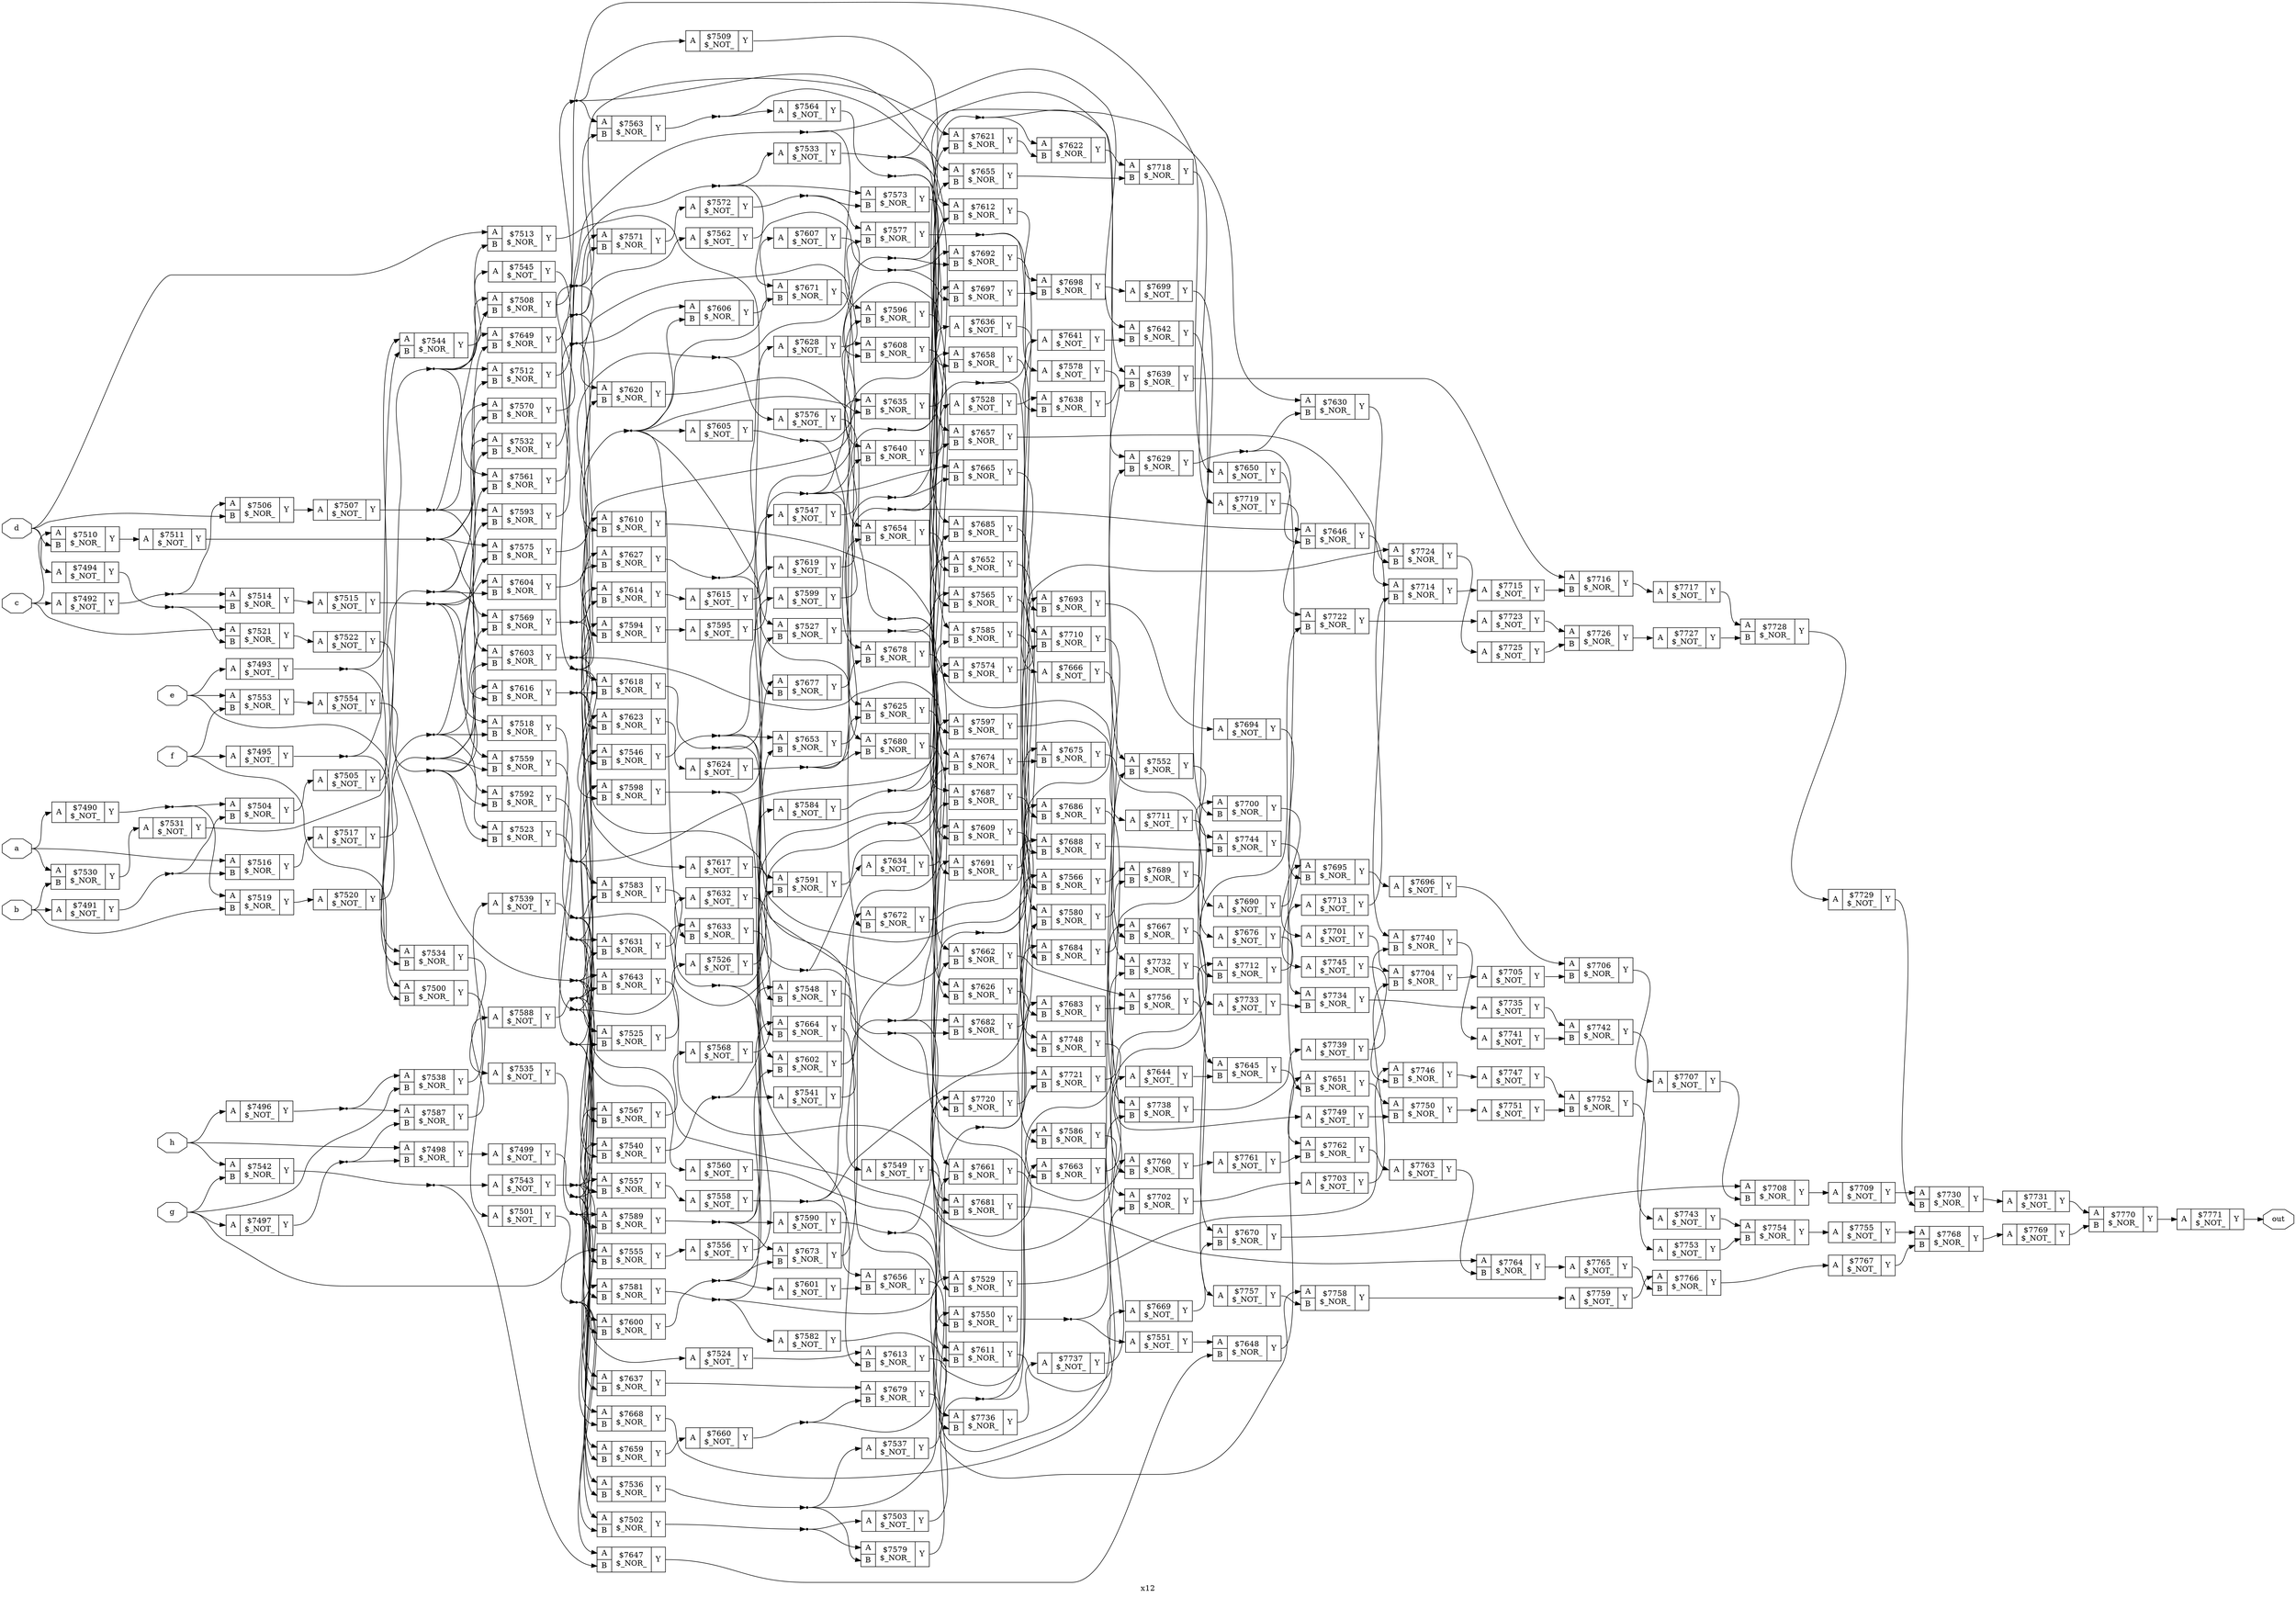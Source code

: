 digraph "x12" {
label="x12";
rankdir="LR";
remincross=true;
n282 [ shape=octagon, label="a", color="black", fontcolor="black" ];
n283 [ shape=octagon, label="b", color="black", fontcolor="black" ];
n284 [ shape=octagon, label="c", color="black", fontcolor="black" ];
n285 [ shape=octagon, label="d", color="black", fontcolor="black" ];
n286 [ shape=octagon, label="e", color="black", fontcolor="black" ];
n287 [ shape=octagon, label="f", color="black", fontcolor="black" ];
n288 [ shape=octagon, label="g", color="black", fontcolor="black" ];
n289 [ shape=octagon, label="h", color="black", fontcolor="black" ];
n290 [ shape=octagon, label="out", color="black", fontcolor="black" ];
c293 [ shape=record, label="{{<p291> A}|$7490\n$_NOT_|{<p292> Y}}" ];
c294 [ shape=record, label="{{<p291> A}|$7491\n$_NOT_|{<p292> Y}}" ];
c295 [ shape=record, label="{{<p291> A}|$7492\n$_NOT_|{<p292> Y}}" ];
c296 [ shape=record, label="{{<p291> A}|$7493\n$_NOT_|{<p292> Y}}" ];
c297 [ shape=record, label="{{<p291> A}|$7494\n$_NOT_|{<p292> Y}}" ];
c298 [ shape=record, label="{{<p291> A}|$7495\n$_NOT_|{<p292> Y}}" ];
c299 [ shape=record, label="{{<p291> A}|$7496\n$_NOT_|{<p292> Y}}" ];
c300 [ shape=record, label="{{<p291> A}|$7497\n$_NOT_|{<p292> Y}}" ];
c302 [ shape=record, label="{{<p291> A|<p301> B}|$7498\n$_NOR_|{<p292> Y}}" ];
c303 [ shape=record, label="{{<p291> A}|$7499\n$_NOT_|{<p292> Y}}" ];
c304 [ shape=record, label="{{<p291> A|<p301> B}|$7500\n$_NOR_|{<p292> Y}}" ];
c305 [ shape=record, label="{{<p291> A}|$7501\n$_NOT_|{<p292> Y}}" ];
c306 [ shape=record, label="{{<p291> A|<p301> B}|$7502\n$_NOR_|{<p292> Y}}" ];
c307 [ shape=record, label="{{<p291> A}|$7503\n$_NOT_|{<p292> Y}}" ];
c308 [ shape=record, label="{{<p291> A|<p301> B}|$7504\n$_NOR_|{<p292> Y}}" ];
c309 [ shape=record, label="{{<p291> A}|$7505\n$_NOT_|{<p292> Y}}" ];
c310 [ shape=record, label="{{<p291> A|<p301> B}|$7506\n$_NOR_|{<p292> Y}}" ];
c311 [ shape=record, label="{{<p291> A}|$7507\n$_NOT_|{<p292> Y}}" ];
c312 [ shape=record, label="{{<p291> A|<p301> B}|$7508\n$_NOR_|{<p292> Y}}" ];
c313 [ shape=record, label="{{<p291> A}|$7509\n$_NOT_|{<p292> Y}}" ];
c314 [ shape=record, label="{{<p291> A|<p301> B}|$7510\n$_NOR_|{<p292> Y}}" ];
c315 [ shape=record, label="{{<p291> A}|$7511\n$_NOT_|{<p292> Y}}" ];
c316 [ shape=record, label="{{<p291> A|<p301> B}|$7512\n$_NOR_|{<p292> Y}}" ];
c317 [ shape=record, label="{{<p291> A|<p301> B}|$7513\n$_NOR_|{<p292> Y}}" ];
c318 [ shape=record, label="{{<p291> A|<p301> B}|$7514\n$_NOR_|{<p292> Y}}" ];
c319 [ shape=record, label="{{<p291> A}|$7515\n$_NOT_|{<p292> Y}}" ];
c320 [ shape=record, label="{{<p291> A|<p301> B}|$7516\n$_NOR_|{<p292> Y}}" ];
c321 [ shape=record, label="{{<p291> A}|$7517\n$_NOT_|{<p292> Y}}" ];
c322 [ shape=record, label="{{<p291> A|<p301> B}|$7518\n$_NOR_|{<p292> Y}}" ];
c323 [ shape=record, label="{{<p291> A|<p301> B}|$7519\n$_NOR_|{<p292> Y}}" ];
c324 [ shape=record, label="{{<p291> A}|$7520\n$_NOT_|{<p292> Y}}" ];
c325 [ shape=record, label="{{<p291> A|<p301> B}|$7521\n$_NOR_|{<p292> Y}}" ];
c326 [ shape=record, label="{{<p291> A}|$7522\n$_NOT_|{<p292> Y}}" ];
c327 [ shape=record, label="{{<p291> A|<p301> B}|$7523\n$_NOR_|{<p292> Y}}" ];
c328 [ shape=record, label="{{<p291> A}|$7524\n$_NOT_|{<p292> Y}}" ];
c329 [ shape=record, label="{{<p291> A|<p301> B}|$7525\n$_NOR_|{<p292> Y}}" ];
c330 [ shape=record, label="{{<p291> A}|$7526\n$_NOT_|{<p292> Y}}" ];
c331 [ shape=record, label="{{<p291> A|<p301> B}|$7527\n$_NOR_|{<p292> Y}}" ];
c332 [ shape=record, label="{{<p291> A}|$7528\n$_NOT_|{<p292> Y}}" ];
c333 [ shape=record, label="{{<p291> A|<p301> B}|$7529\n$_NOR_|{<p292> Y}}" ];
c334 [ shape=record, label="{{<p291> A|<p301> B}|$7530\n$_NOR_|{<p292> Y}}" ];
c335 [ shape=record, label="{{<p291> A}|$7531\n$_NOT_|{<p292> Y}}" ];
c336 [ shape=record, label="{{<p291> A|<p301> B}|$7532\n$_NOR_|{<p292> Y}}" ];
c337 [ shape=record, label="{{<p291> A}|$7533\n$_NOT_|{<p292> Y}}" ];
c338 [ shape=record, label="{{<p291> A|<p301> B}|$7534\n$_NOR_|{<p292> Y}}" ];
c339 [ shape=record, label="{{<p291> A}|$7535\n$_NOT_|{<p292> Y}}" ];
c340 [ shape=record, label="{{<p291> A|<p301> B}|$7536\n$_NOR_|{<p292> Y}}" ];
c341 [ shape=record, label="{{<p291> A}|$7537\n$_NOT_|{<p292> Y}}" ];
c342 [ shape=record, label="{{<p291> A|<p301> B}|$7538\n$_NOR_|{<p292> Y}}" ];
c343 [ shape=record, label="{{<p291> A}|$7539\n$_NOT_|{<p292> Y}}" ];
c344 [ shape=record, label="{{<p291> A|<p301> B}|$7540\n$_NOR_|{<p292> Y}}" ];
c345 [ shape=record, label="{{<p291> A}|$7541\n$_NOT_|{<p292> Y}}" ];
c346 [ shape=record, label="{{<p291> A|<p301> B}|$7542\n$_NOR_|{<p292> Y}}" ];
c347 [ shape=record, label="{{<p291> A}|$7543\n$_NOT_|{<p292> Y}}" ];
c348 [ shape=record, label="{{<p291> A|<p301> B}|$7544\n$_NOR_|{<p292> Y}}" ];
c349 [ shape=record, label="{{<p291> A}|$7545\n$_NOT_|{<p292> Y}}" ];
c350 [ shape=record, label="{{<p291> A|<p301> B}|$7546\n$_NOR_|{<p292> Y}}" ];
c351 [ shape=record, label="{{<p291> A}|$7547\n$_NOT_|{<p292> Y}}" ];
c352 [ shape=record, label="{{<p291> A|<p301> B}|$7548\n$_NOR_|{<p292> Y}}" ];
c353 [ shape=record, label="{{<p291> A}|$7549\n$_NOT_|{<p292> Y}}" ];
c354 [ shape=record, label="{{<p291> A|<p301> B}|$7550\n$_NOR_|{<p292> Y}}" ];
c355 [ shape=record, label="{{<p291> A}|$7551\n$_NOT_|{<p292> Y}}" ];
c356 [ shape=record, label="{{<p291> A|<p301> B}|$7552\n$_NOR_|{<p292> Y}}" ];
c357 [ shape=record, label="{{<p291> A|<p301> B}|$7553\n$_NOR_|{<p292> Y}}" ];
c358 [ shape=record, label="{{<p291> A}|$7554\n$_NOT_|{<p292> Y}}" ];
c359 [ shape=record, label="{{<p291> A|<p301> B}|$7555\n$_NOR_|{<p292> Y}}" ];
c360 [ shape=record, label="{{<p291> A}|$7556\n$_NOT_|{<p292> Y}}" ];
c361 [ shape=record, label="{{<p291> A|<p301> B}|$7557\n$_NOR_|{<p292> Y}}" ];
c362 [ shape=record, label="{{<p291> A}|$7558\n$_NOT_|{<p292> Y}}" ];
c363 [ shape=record, label="{{<p291> A|<p301> B}|$7559\n$_NOR_|{<p292> Y}}" ];
c364 [ shape=record, label="{{<p291> A}|$7560\n$_NOT_|{<p292> Y}}" ];
c365 [ shape=record, label="{{<p291> A|<p301> B}|$7561\n$_NOR_|{<p292> Y}}" ];
c366 [ shape=record, label="{{<p291> A}|$7562\n$_NOT_|{<p292> Y}}" ];
c367 [ shape=record, label="{{<p291> A|<p301> B}|$7563\n$_NOR_|{<p292> Y}}" ];
c368 [ shape=record, label="{{<p291> A}|$7564\n$_NOT_|{<p292> Y}}" ];
c369 [ shape=record, label="{{<p291> A|<p301> B}|$7565\n$_NOR_|{<p292> Y}}" ];
c370 [ shape=record, label="{{<p291> A|<p301> B}|$7566\n$_NOR_|{<p292> Y}}" ];
c371 [ shape=record, label="{{<p291> A|<p301> B}|$7567\n$_NOR_|{<p292> Y}}" ];
c372 [ shape=record, label="{{<p291> A}|$7568\n$_NOT_|{<p292> Y}}" ];
c373 [ shape=record, label="{{<p291> A|<p301> B}|$7569\n$_NOR_|{<p292> Y}}" ];
c374 [ shape=record, label="{{<p291> A|<p301> B}|$7570\n$_NOR_|{<p292> Y}}" ];
c375 [ shape=record, label="{{<p291> A|<p301> B}|$7571\n$_NOR_|{<p292> Y}}" ];
c376 [ shape=record, label="{{<p291> A}|$7572\n$_NOT_|{<p292> Y}}" ];
c377 [ shape=record, label="{{<p291> A|<p301> B}|$7573\n$_NOR_|{<p292> Y}}" ];
c378 [ shape=record, label="{{<p291> A|<p301> B}|$7574\n$_NOR_|{<p292> Y}}" ];
c379 [ shape=record, label="{{<p291> A|<p301> B}|$7575\n$_NOR_|{<p292> Y}}" ];
c380 [ shape=record, label="{{<p291> A}|$7576\n$_NOT_|{<p292> Y}}" ];
c381 [ shape=record, label="{{<p291> A|<p301> B}|$7577\n$_NOR_|{<p292> Y}}" ];
c382 [ shape=record, label="{{<p291> A}|$7578\n$_NOT_|{<p292> Y}}" ];
c383 [ shape=record, label="{{<p291> A|<p301> B}|$7579\n$_NOR_|{<p292> Y}}" ];
c384 [ shape=record, label="{{<p291> A|<p301> B}|$7580\n$_NOR_|{<p292> Y}}" ];
c385 [ shape=record, label="{{<p291> A|<p301> B}|$7581\n$_NOR_|{<p292> Y}}" ];
c386 [ shape=record, label="{{<p291> A}|$7582\n$_NOT_|{<p292> Y}}" ];
c387 [ shape=record, label="{{<p291> A|<p301> B}|$7583\n$_NOR_|{<p292> Y}}" ];
c388 [ shape=record, label="{{<p291> A}|$7584\n$_NOT_|{<p292> Y}}" ];
c389 [ shape=record, label="{{<p291> A|<p301> B}|$7585\n$_NOR_|{<p292> Y}}" ];
c390 [ shape=record, label="{{<p291> A|<p301> B}|$7586\n$_NOR_|{<p292> Y}}" ];
c391 [ shape=record, label="{{<p291> A|<p301> B}|$7587\n$_NOR_|{<p292> Y}}" ];
c392 [ shape=record, label="{{<p291> A}|$7588\n$_NOT_|{<p292> Y}}" ];
c393 [ shape=record, label="{{<p291> A|<p301> B}|$7589\n$_NOR_|{<p292> Y}}" ];
c394 [ shape=record, label="{{<p291> A}|$7590\n$_NOT_|{<p292> Y}}" ];
c395 [ shape=record, label="{{<p291> A|<p301> B}|$7591\n$_NOR_|{<p292> Y}}" ];
c396 [ shape=record, label="{{<p291> A|<p301> B}|$7592\n$_NOR_|{<p292> Y}}" ];
c397 [ shape=record, label="{{<p291> A|<p301> B}|$7593\n$_NOR_|{<p292> Y}}" ];
c398 [ shape=record, label="{{<p291> A|<p301> B}|$7594\n$_NOR_|{<p292> Y}}" ];
c399 [ shape=record, label="{{<p291> A}|$7595\n$_NOT_|{<p292> Y}}" ];
c400 [ shape=record, label="{{<p291> A|<p301> B}|$7596\n$_NOR_|{<p292> Y}}" ];
c401 [ shape=record, label="{{<p291> A|<p301> B}|$7597\n$_NOR_|{<p292> Y}}" ];
c402 [ shape=record, label="{{<p291> A|<p301> B}|$7598\n$_NOR_|{<p292> Y}}" ];
c403 [ shape=record, label="{{<p291> A}|$7599\n$_NOT_|{<p292> Y}}" ];
c404 [ shape=record, label="{{<p291> A|<p301> B}|$7600\n$_NOR_|{<p292> Y}}" ];
c405 [ shape=record, label="{{<p291> A}|$7601\n$_NOT_|{<p292> Y}}" ];
c406 [ shape=record, label="{{<p291> A|<p301> B}|$7602\n$_NOR_|{<p292> Y}}" ];
c407 [ shape=record, label="{{<p291> A|<p301> B}|$7603\n$_NOR_|{<p292> Y}}" ];
c408 [ shape=record, label="{{<p291> A|<p301> B}|$7604\n$_NOR_|{<p292> Y}}" ];
c409 [ shape=record, label="{{<p291> A}|$7605\n$_NOT_|{<p292> Y}}" ];
c410 [ shape=record, label="{{<p291> A|<p301> B}|$7606\n$_NOR_|{<p292> Y}}" ];
c411 [ shape=record, label="{{<p291> A}|$7607\n$_NOT_|{<p292> Y}}" ];
c412 [ shape=record, label="{{<p291> A|<p301> B}|$7608\n$_NOR_|{<p292> Y}}" ];
c413 [ shape=record, label="{{<p291> A|<p301> B}|$7609\n$_NOR_|{<p292> Y}}" ];
c414 [ shape=record, label="{{<p291> A|<p301> B}|$7610\n$_NOR_|{<p292> Y}}" ];
c415 [ shape=record, label="{{<p291> A|<p301> B}|$7611\n$_NOR_|{<p292> Y}}" ];
c416 [ shape=record, label="{{<p291> A|<p301> B}|$7612\n$_NOR_|{<p292> Y}}" ];
c417 [ shape=record, label="{{<p291> A|<p301> B}|$7613\n$_NOR_|{<p292> Y}}" ];
c418 [ shape=record, label="{{<p291> A|<p301> B}|$7614\n$_NOR_|{<p292> Y}}" ];
c419 [ shape=record, label="{{<p291> A}|$7615\n$_NOT_|{<p292> Y}}" ];
c420 [ shape=record, label="{{<p291> A|<p301> B}|$7616\n$_NOR_|{<p292> Y}}" ];
c421 [ shape=record, label="{{<p291> A}|$7617\n$_NOT_|{<p292> Y}}" ];
c422 [ shape=record, label="{{<p291> A|<p301> B}|$7618\n$_NOR_|{<p292> Y}}" ];
c423 [ shape=record, label="{{<p291> A}|$7619\n$_NOT_|{<p292> Y}}" ];
c424 [ shape=record, label="{{<p291> A|<p301> B}|$7620\n$_NOR_|{<p292> Y}}" ];
c425 [ shape=record, label="{{<p291> A|<p301> B}|$7621\n$_NOR_|{<p292> Y}}" ];
c426 [ shape=record, label="{{<p291> A|<p301> B}|$7622\n$_NOR_|{<p292> Y}}" ];
c427 [ shape=record, label="{{<p291> A|<p301> B}|$7623\n$_NOR_|{<p292> Y}}" ];
c428 [ shape=record, label="{{<p291> A}|$7624\n$_NOT_|{<p292> Y}}" ];
c429 [ shape=record, label="{{<p291> A|<p301> B}|$7625\n$_NOR_|{<p292> Y}}" ];
c430 [ shape=record, label="{{<p291> A|<p301> B}|$7626\n$_NOR_|{<p292> Y}}" ];
c431 [ shape=record, label="{{<p291> A|<p301> B}|$7627\n$_NOR_|{<p292> Y}}" ];
c432 [ shape=record, label="{{<p291> A}|$7628\n$_NOT_|{<p292> Y}}" ];
c433 [ shape=record, label="{{<p291> A|<p301> B}|$7629\n$_NOR_|{<p292> Y}}" ];
c434 [ shape=record, label="{{<p291> A|<p301> B}|$7630\n$_NOR_|{<p292> Y}}" ];
c435 [ shape=record, label="{{<p291> A|<p301> B}|$7631\n$_NOR_|{<p292> Y}}" ];
c436 [ shape=record, label="{{<p291> A}|$7632\n$_NOT_|{<p292> Y}}" ];
c437 [ shape=record, label="{{<p291> A|<p301> B}|$7633\n$_NOR_|{<p292> Y}}" ];
c438 [ shape=record, label="{{<p291> A}|$7634\n$_NOT_|{<p292> Y}}" ];
c439 [ shape=record, label="{{<p291> A|<p301> B}|$7635\n$_NOR_|{<p292> Y}}" ];
c440 [ shape=record, label="{{<p291> A}|$7636\n$_NOT_|{<p292> Y}}" ];
c441 [ shape=record, label="{{<p291> A|<p301> B}|$7637\n$_NOR_|{<p292> Y}}" ];
c442 [ shape=record, label="{{<p291> A|<p301> B}|$7638\n$_NOR_|{<p292> Y}}" ];
c443 [ shape=record, label="{{<p291> A|<p301> B}|$7639\n$_NOR_|{<p292> Y}}" ];
c444 [ shape=record, label="{{<p291> A|<p301> B}|$7640\n$_NOR_|{<p292> Y}}" ];
c445 [ shape=record, label="{{<p291> A}|$7641\n$_NOT_|{<p292> Y}}" ];
c446 [ shape=record, label="{{<p291> A|<p301> B}|$7642\n$_NOR_|{<p292> Y}}" ];
c447 [ shape=record, label="{{<p291> A|<p301> B}|$7643\n$_NOR_|{<p292> Y}}" ];
c448 [ shape=record, label="{{<p291> A}|$7644\n$_NOT_|{<p292> Y}}" ];
c449 [ shape=record, label="{{<p291> A|<p301> B}|$7645\n$_NOR_|{<p292> Y}}" ];
c450 [ shape=record, label="{{<p291> A|<p301> B}|$7646\n$_NOR_|{<p292> Y}}" ];
c451 [ shape=record, label="{{<p291> A|<p301> B}|$7647\n$_NOR_|{<p292> Y}}" ];
c452 [ shape=record, label="{{<p291> A|<p301> B}|$7648\n$_NOR_|{<p292> Y}}" ];
c453 [ shape=record, label="{{<p291> A|<p301> B}|$7649\n$_NOR_|{<p292> Y}}" ];
c454 [ shape=record, label="{{<p291> A}|$7650\n$_NOT_|{<p292> Y}}" ];
c455 [ shape=record, label="{{<p291> A|<p301> B}|$7651\n$_NOR_|{<p292> Y}}" ];
c456 [ shape=record, label="{{<p291> A|<p301> B}|$7652\n$_NOR_|{<p292> Y}}" ];
c457 [ shape=record, label="{{<p291> A|<p301> B}|$7653\n$_NOR_|{<p292> Y}}" ];
c458 [ shape=record, label="{{<p291> A|<p301> B}|$7654\n$_NOR_|{<p292> Y}}" ];
c459 [ shape=record, label="{{<p291> A|<p301> B}|$7655\n$_NOR_|{<p292> Y}}" ];
c460 [ shape=record, label="{{<p291> A|<p301> B}|$7656\n$_NOR_|{<p292> Y}}" ];
c461 [ shape=record, label="{{<p291> A|<p301> B}|$7657\n$_NOR_|{<p292> Y}}" ];
c462 [ shape=record, label="{{<p291> A|<p301> B}|$7658\n$_NOR_|{<p292> Y}}" ];
c463 [ shape=record, label="{{<p291> A|<p301> B}|$7659\n$_NOR_|{<p292> Y}}" ];
c464 [ shape=record, label="{{<p291> A}|$7660\n$_NOT_|{<p292> Y}}" ];
c465 [ shape=record, label="{{<p291> A|<p301> B}|$7661\n$_NOR_|{<p292> Y}}" ];
c466 [ shape=record, label="{{<p291> A|<p301> B}|$7662\n$_NOR_|{<p292> Y}}" ];
c467 [ shape=record, label="{{<p291> A|<p301> B}|$7663\n$_NOR_|{<p292> Y}}" ];
c468 [ shape=record, label="{{<p291> A|<p301> B}|$7664\n$_NOR_|{<p292> Y}}" ];
c469 [ shape=record, label="{{<p291> A|<p301> B}|$7665\n$_NOR_|{<p292> Y}}" ];
c470 [ shape=record, label="{{<p291> A}|$7666\n$_NOT_|{<p292> Y}}" ];
c471 [ shape=record, label="{{<p291> A|<p301> B}|$7667\n$_NOR_|{<p292> Y}}" ];
c472 [ shape=record, label="{{<p291> A|<p301> B}|$7668\n$_NOR_|{<p292> Y}}" ];
c473 [ shape=record, label="{{<p291> A}|$7669\n$_NOT_|{<p292> Y}}" ];
c474 [ shape=record, label="{{<p291> A|<p301> B}|$7670\n$_NOR_|{<p292> Y}}" ];
c475 [ shape=record, label="{{<p291> A|<p301> B}|$7671\n$_NOR_|{<p292> Y}}" ];
c476 [ shape=record, label="{{<p291> A|<p301> B}|$7672\n$_NOR_|{<p292> Y}}" ];
c477 [ shape=record, label="{{<p291> A|<p301> B}|$7673\n$_NOR_|{<p292> Y}}" ];
c478 [ shape=record, label="{{<p291> A|<p301> B}|$7674\n$_NOR_|{<p292> Y}}" ];
c479 [ shape=record, label="{{<p291> A|<p301> B}|$7675\n$_NOR_|{<p292> Y}}" ];
c480 [ shape=record, label="{{<p291> A}|$7676\n$_NOT_|{<p292> Y}}" ];
c481 [ shape=record, label="{{<p291> A|<p301> B}|$7677\n$_NOR_|{<p292> Y}}" ];
c482 [ shape=record, label="{{<p291> A|<p301> B}|$7678\n$_NOR_|{<p292> Y}}" ];
c483 [ shape=record, label="{{<p291> A|<p301> B}|$7679\n$_NOR_|{<p292> Y}}" ];
c484 [ shape=record, label="{{<p291> A|<p301> B}|$7680\n$_NOR_|{<p292> Y}}" ];
c485 [ shape=record, label="{{<p291> A|<p301> B}|$7681\n$_NOR_|{<p292> Y}}" ];
c486 [ shape=record, label="{{<p291> A|<p301> B}|$7682\n$_NOR_|{<p292> Y}}" ];
c487 [ shape=record, label="{{<p291> A|<p301> B}|$7683\n$_NOR_|{<p292> Y}}" ];
c488 [ shape=record, label="{{<p291> A|<p301> B}|$7684\n$_NOR_|{<p292> Y}}" ];
c489 [ shape=record, label="{{<p291> A|<p301> B}|$7685\n$_NOR_|{<p292> Y}}" ];
c490 [ shape=record, label="{{<p291> A|<p301> B}|$7686\n$_NOR_|{<p292> Y}}" ];
c491 [ shape=record, label="{{<p291> A|<p301> B}|$7687\n$_NOR_|{<p292> Y}}" ];
c492 [ shape=record, label="{{<p291> A|<p301> B}|$7688\n$_NOR_|{<p292> Y}}" ];
c493 [ shape=record, label="{{<p291> A|<p301> B}|$7689\n$_NOR_|{<p292> Y}}" ];
c494 [ shape=record, label="{{<p291> A}|$7690\n$_NOT_|{<p292> Y}}" ];
c495 [ shape=record, label="{{<p291> A|<p301> B}|$7691\n$_NOR_|{<p292> Y}}" ];
c496 [ shape=record, label="{{<p291> A|<p301> B}|$7692\n$_NOR_|{<p292> Y}}" ];
c497 [ shape=record, label="{{<p291> A|<p301> B}|$7693\n$_NOR_|{<p292> Y}}" ];
c498 [ shape=record, label="{{<p291> A}|$7694\n$_NOT_|{<p292> Y}}" ];
c499 [ shape=record, label="{{<p291> A|<p301> B}|$7695\n$_NOR_|{<p292> Y}}" ];
c500 [ shape=record, label="{{<p291> A}|$7696\n$_NOT_|{<p292> Y}}" ];
c501 [ shape=record, label="{{<p291> A|<p301> B}|$7697\n$_NOR_|{<p292> Y}}" ];
c502 [ shape=record, label="{{<p291> A|<p301> B}|$7698\n$_NOR_|{<p292> Y}}" ];
c503 [ shape=record, label="{{<p291> A}|$7699\n$_NOT_|{<p292> Y}}" ];
c504 [ shape=record, label="{{<p291> A|<p301> B}|$7700\n$_NOR_|{<p292> Y}}" ];
c505 [ shape=record, label="{{<p291> A}|$7701\n$_NOT_|{<p292> Y}}" ];
c506 [ shape=record, label="{{<p291> A|<p301> B}|$7702\n$_NOR_|{<p292> Y}}" ];
c507 [ shape=record, label="{{<p291> A}|$7703\n$_NOT_|{<p292> Y}}" ];
c508 [ shape=record, label="{{<p291> A|<p301> B}|$7704\n$_NOR_|{<p292> Y}}" ];
c509 [ shape=record, label="{{<p291> A}|$7705\n$_NOT_|{<p292> Y}}" ];
c510 [ shape=record, label="{{<p291> A|<p301> B}|$7706\n$_NOR_|{<p292> Y}}" ];
c511 [ shape=record, label="{{<p291> A}|$7707\n$_NOT_|{<p292> Y}}" ];
c512 [ shape=record, label="{{<p291> A|<p301> B}|$7708\n$_NOR_|{<p292> Y}}" ];
c513 [ shape=record, label="{{<p291> A}|$7709\n$_NOT_|{<p292> Y}}" ];
c514 [ shape=record, label="{{<p291> A|<p301> B}|$7710\n$_NOR_|{<p292> Y}}" ];
c515 [ shape=record, label="{{<p291> A}|$7711\n$_NOT_|{<p292> Y}}" ];
c516 [ shape=record, label="{{<p291> A|<p301> B}|$7712\n$_NOR_|{<p292> Y}}" ];
c517 [ shape=record, label="{{<p291> A}|$7713\n$_NOT_|{<p292> Y}}" ];
c518 [ shape=record, label="{{<p291> A|<p301> B}|$7714\n$_NOR_|{<p292> Y}}" ];
c519 [ shape=record, label="{{<p291> A}|$7715\n$_NOT_|{<p292> Y}}" ];
c520 [ shape=record, label="{{<p291> A|<p301> B}|$7716\n$_NOR_|{<p292> Y}}" ];
c521 [ shape=record, label="{{<p291> A}|$7717\n$_NOT_|{<p292> Y}}" ];
c522 [ shape=record, label="{{<p291> A|<p301> B}|$7718\n$_NOR_|{<p292> Y}}" ];
c523 [ shape=record, label="{{<p291> A}|$7719\n$_NOT_|{<p292> Y}}" ];
c524 [ shape=record, label="{{<p291> A|<p301> B}|$7720\n$_NOR_|{<p292> Y}}" ];
c525 [ shape=record, label="{{<p291> A|<p301> B}|$7721\n$_NOR_|{<p292> Y}}" ];
c526 [ shape=record, label="{{<p291> A|<p301> B}|$7722\n$_NOR_|{<p292> Y}}" ];
c527 [ shape=record, label="{{<p291> A}|$7723\n$_NOT_|{<p292> Y}}" ];
c528 [ shape=record, label="{{<p291> A|<p301> B}|$7724\n$_NOR_|{<p292> Y}}" ];
c529 [ shape=record, label="{{<p291> A}|$7725\n$_NOT_|{<p292> Y}}" ];
c530 [ shape=record, label="{{<p291> A|<p301> B}|$7726\n$_NOR_|{<p292> Y}}" ];
c531 [ shape=record, label="{{<p291> A}|$7727\n$_NOT_|{<p292> Y}}" ];
c532 [ shape=record, label="{{<p291> A|<p301> B}|$7728\n$_NOR_|{<p292> Y}}" ];
c533 [ shape=record, label="{{<p291> A}|$7729\n$_NOT_|{<p292> Y}}" ];
c534 [ shape=record, label="{{<p291> A|<p301> B}|$7730\n$_NOR_|{<p292> Y}}" ];
c535 [ shape=record, label="{{<p291> A}|$7731\n$_NOT_|{<p292> Y}}" ];
c536 [ shape=record, label="{{<p291> A|<p301> B}|$7732\n$_NOR_|{<p292> Y}}" ];
c537 [ shape=record, label="{{<p291> A}|$7733\n$_NOT_|{<p292> Y}}" ];
c538 [ shape=record, label="{{<p291> A|<p301> B}|$7734\n$_NOR_|{<p292> Y}}" ];
c539 [ shape=record, label="{{<p291> A}|$7735\n$_NOT_|{<p292> Y}}" ];
c540 [ shape=record, label="{{<p291> A|<p301> B}|$7736\n$_NOR_|{<p292> Y}}" ];
c541 [ shape=record, label="{{<p291> A}|$7737\n$_NOT_|{<p292> Y}}" ];
c542 [ shape=record, label="{{<p291> A|<p301> B}|$7738\n$_NOR_|{<p292> Y}}" ];
c543 [ shape=record, label="{{<p291> A}|$7739\n$_NOT_|{<p292> Y}}" ];
c544 [ shape=record, label="{{<p291> A|<p301> B}|$7740\n$_NOR_|{<p292> Y}}" ];
c545 [ shape=record, label="{{<p291> A}|$7741\n$_NOT_|{<p292> Y}}" ];
c546 [ shape=record, label="{{<p291> A|<p301> B}|$7742\n$_NOR_|{<p292> Y}}" ];
c547 [ shape=record, label="{{<p291> A}|$7743\n$_NOT_|{<p292> Y}}" ];
c548 [ shape=record, label="{{<p291> A|<p301> B}|$7744\n$_NOR_|{<p292> Y}}" ];
c549 [ shape=record, label="{{<p291> A}|$7745\n$_NOT_|{<p292> Y}}" ];
c550 [ shape=record, label="{{<p291> A|<p301> B}|$7746\n$_NOR_|{<p292> Y}}" ];
c551 [ shape=record, label="{{<p291> A}|$7747\n$_NOT_|{<p292> Y}}" ];
c552 [ shape=record, label="{{<p291> A|<p301> B}|$7748\n$_NOR_|{<p292> Y}}" ];
c553 [ shape=record, label="{{<p291> A}|$7749\n$_NOT_|{<p292> Y}}" ];
c554 [ shape=record, label="{{<p291> A|<p301> B}|$7750\n$_NOR_|{<p292> Y}}" ];
c555 [ shape=record, label="{{<p291> A}|$7751\n$_NOT_|{<p292> Y}}" ];
c556 [ shape=record, label="{{<p291> A|<p301> B}|$7752\n$_NOR_|{<p292> Y}}" ];
c557 [ shape=record, label="{{<p291> A}|$7753\n$_NOT_|{<p292> Y}}" ];
c558 [ shape=record, label="{{<p291> A|<p301> B}|$7754\n$_NOR_|{<p292> Y}}" ];
c559 [ shape=record, label="{{<p291> A}|$7755\n$_NOT_|{<p292> Y}}" ];
c560 [ shape=record, label="{{<p291> A|<p301> B}|$7756\n$_NOR_|{<p292> Y}}" ];
c561 [ shape=record, label="{{<p291> A}|$7757\n$_NOT_|{<p292> Y}}" ];
c562 [ shape=record, label="{{<p291> A|<p301> B}|$7758\n$_NOR_|{<p292> Y}}" ];
c563 [ shape=record, label="{{<p291> A}|$7759\n$_NOT_|{<p292> Y}}" ];
c564 [ shape=record, label="{{<p291> A|<p301> B}|$7760\n$_NOR_|{<p292> Y}}" ];
c565 [ shape=record, label="{{<p291> A}|$7761\n$_NOT_|{<p292> Y}}" ];
c566 [ shape=record, label="{{<p291> A|<p301> B}|$7762\n$_NOR_|{<p292> Y}}" ];
c567 [ shape=record, label="{{<p291> A}|$7763\n$_NOT_|{<p292> Y}}" ];
c568 [ shape=record, label="{{<p291> A|<p301> B}|$7764\n$_NOR_|{<p292> Y}}" ];
c569 [ shape=record, label="{{<p291> A}|$7765\n$_NOT_|{<p292> Y}}" ];
c570 [ shape=record, label="{{<p291> A|<p301> B}|$7766\n$_NOR_|{<p292> Y}}" ];
c571 [ shape=record, label="{{<p291> A}|$7767\n$_NOT_|{<p292> Y}}" ];
c572 [ shape=record, label="{{<p291> A|<p301> B}|$7768\n$_NOR_|{<p292> Y}}" ];
c573 [ shape=record, label="{{<p291> A}|$7769\n$_NOT_|{<p292> Y}}" ];
c574 [ shape=record, label="{{<p291> A|<p301> B}|$7770\n$_NOR_|{<p292> Y}}" ];
c575 [ shape=record, label="{{<p291> A}|$7771\n$_NOT_|{<p292> Y}}" ];
c384:p292:e -> c493:p301:w [color="black", label=""];
n10 [ shape=point ];
c393:p292:e -> n10:w [color="black", label=""];
n10:e -> c394:p291:w [color="black", label=""];
n10:e -> c395:p301:w [color="black", label=""];
n10:e -> c477:p291:w [color="black", label=""];
n10:e -> c481:p291:w [color="black", label=""];
c474:p292:e -> c512:p291:w [color="black", label=""];
c475:p292:e -> c476:p301:w [color="black", label=""];
c476:p292:e -> c479:p291:w [color="black", label=""];
c477:p292:e -> c478:p301:w [color="black", label=""];
c478:p292:e -> c479:p301:w [color="black", label=""];
c479:p292:e -> c480:p291:w [color="black", label=""];
c480:p292:e -> c538:p291:w [color="black", label=""];
c481:p292:e -> c482:p301:w [color="black", label=""];
c482:p292:e -> c524:p301:w [color="black", label=""];
c483:p292:e -> c540:p301:w [color="black", label=""];
n11 [ shape=point ];
c293:p292:e -> n11:w [color="black", label=""];
n11:e -> c308:p291:w [color="black", label=""];
n11:e -> c323:p291:w [color="black", label=""];
n110 [ shape=point ];
c303:p292:e -> n110:w [color="black", label=""];
n110:e -> c306:p291:w [color="black", label=""];
n110:e -> c340:p291:w [color="black", label=""];
n110:e -> c371:p291:w [color="black", label=""];
n110:e -> c402:p291:w [color="black", label=""];
c484:p292:e -> c485:p301:w [color="black", label=""];
c485:p292:e -> c568:p291:w [color="black", label=""];
c486:p292:e -> c514:p301:w [color="black", label=""];
c487:p292:e -> c560:p301:w [color="black", label=""];
c488:p292:e -> c504:p291:w [color="black", label=""];
c489:p292:e -> c490:p301:w [color="black", label=""];
c490:p292:e -> c564:p301:w [color="black", label=""];
c491:p292:e -> c492:p301:w [color="black", label=""];
c492:p292:e -> c548:p301:w [color="black", label=""];
n12 [ shape=point ];
c394:p292:e -> n12:w [color="black", label=""];
n12:e -> c415:p301:w [color="black", label=""];
n12:e -> c466:p301:w [color="black", label=""];
c493:p292:e -> c494:p291:w [color="black", label=""];
c304:p292:e -> c305:p291:w [color="black", label=""];
c494:p292:e -> c499:p291:w [color="black", label=""];
c495:p292:e -> c497:p291:w [color="black", label=""];
c496:p292:e -> c497:p301:w [color="black", label=""];
c497:p292:e -> c498:p291:w [color="black", label=""];
c498:p292:e -> c499:p301:w [color="black", label=""];
c499:p292:e -> c500:p291:w [color="black", label=""];
c500:p292:e -> c510:p291:w [color="black", label=""];
c501:p292:e -> c502:p301:w [color="black", label=""];
c395:p292:e -> c401:p291:w [color="black", label=""];
c502:p292:e -> c503:p291:w [color="black", label=""];
c503:p292:e -> c504:p301:w [color="black", label=""];
n132 [ shape=point ];
c305:p292:e -> n132:w [color="black", label=""];
n132:e -> c306:p301:w [color="black", label=""];
n132:e -> c385:p291:w [color="black", label=""];
n132:e -> c404:p291:w [color="black", label=""];
n132:e -> c451:p291:w [color="black", label=""];
n132:e -> c463:p291:w [color="black", label=""];
c504:p292:e -> c505:p291:w [color="black", label=""];
c505:p292:e -> c508:p291:w [color="black", label=""];
c506:p292:e -> c507:p291:w [color="black", label=""];
c507:p292:e -> c508:p301:w [color="black", label=""];
c508:p292:e -> c509:p291:w [color="black", label=""];
c509:p292:e -> c510:p301:w [color="black", label=""];
c510:p292:e -> c511:p291:w [color="black", label=""];
n14 [ shape=point ];
c396:p292:e -> n14:w [color="black", label=""];
n14:e -> c398:p291:w [color="black", label=""];
n14:e -> c437:p291:w [color="black", label=""];
n14:e -> c441:p301:w [color="black", label=""];
c511:p292:e -> c512:p301:w [color="black", label=""];
c512:p292:e -> c513:p291:w [color="black", label=""];
c513:p292:e -> c534:p291:w [color="black", label=""];
n143 [ shape=point ];
c306:p292:e -> n143:w [color="black", label=""];
n143:e -> c307:p291:w [color="black", label=""];
n143:e -> c383:p291:w [color="black", label=""];
c514:p292:e -> c515:p291:w [color="black", label=""];
c515:p292:e -> c516:p301:w [color="black", label=""];
c516:p292:e -> c517:p291:w [color="black", label=""];
c517:p292:e -> c518:p301:w [color="black", label=""];
c518:p292:e -> c519:p291:w [color="black", label=""];
c519:p292:e -> c520:p301:w [color="black", label=""];
n15 [ shape=point ];
c397:p292:e -> n15:w [color="black", label=""];
n15:e -> c398:p301:w [color="black", label=""];
n15:e -> c410:p291:w [color="black", label=""];
n15:e -> c444:p291:w [color="black", label=""];
c520:p292:e -> c521:p291:w [color="black", label=""];
c521:p292:e -> c532:p291:w [color="black", label=""];
c522:p292:e -> c523:p291:w [color="black", label=""];
c523:p292:e -> c526:p291:w [color="black", label=""];
c307:p292:e -> c333:p291:w [color="black", label=""];
c524:p292:e -> c525:p301:w [color="black", label=""];
c525:p292:e -> c526:p301:w [color="black", label=""];
c526:p292:e -> c527:p291:w [color="black", label=""];
c527:p292:e -> c530:p291:w [color="black", label=""];
c528:p292:e -> c529:p291:w [color="black", label=""];
c398:p292:e -> c399:p291:w [color="black", label=""];
c529:p292:e -> c530:p301:w [color="black", label=""];
c530:p292:e -> c531:p291:w [color="black", label=""];
c531:p292:e -> c532:p301:w [color="black", label=""];
c532:p292:e -> c533:p291:w [color="black", label=""];
c533:p292:e -> c534:p301:w [color="black", label=""];
c308:p292:e -> c309:p291:w [color="black", label=""];
c534:p292:e -> c535:p291:w [color="black", label=""];
c535:p292:e -> c574:p291:w [color="black", label=""];
c536:p292:e -> c537:p291:w [color="black", label=""];
c537:p292:e -> c538:p301:w [color="black", label=""];
n17 [ shape=point ];
c399:p292:e -> n17:w [color="black", label=""];
n17:e -> c400:p301:w [color="black", label=""];
n17:e -> c439:p291:w [color="black", label=""];
n17:e -> c469:p291:w [color="black", label=""];
n17:e -> c484:p291:w [color="black", label=""];
c538:p292:e -> c539:p291:w [color="black", label=""];
c539:p292:e -> c546:p291:w [color="black", label=""];
c540:p292:e -> c541:p291:w [color="black", label=""];
c541:p292:e -> c542:p301:w [color="black", label=""];
c542:p292:e -> c543:p291:w [color="black", label=""];
c543:p292:e -> c544:p301:w [color="black", label=""];
n176 [ shape=point ];
c309:p292:e -> n176:w [color="black", label=""];
n176:e -> c312:p291:w [color="black", label=""];
n176:e -> c316:p291:w [color="black", label=""];
n176:e -> c317:p301:w [color="black", label=""];
n176:e -> c365:p291:w [color="black", label=""];
n176:e -> c453:p291:w [color="black", label=""];
c544:p292:e -> c545:p291:w [color="black", label=""];
c545:p292:e -> c546:p301:w [color="black", label=""];
c546:p292:e -> c547:p291:w [color="black", label=""];
c400:p292:e -> c401:p301:w [color="black", label=""];
c547:p292:e -> c558:p291:w [color="black", label=""];
c548:p292:e -> c549:p291:w [color="black", label=""];
c549:p292:e -> c550:p301:w [color="black", label=""];
c550:p292:e -> c551:p291:w [color="black", label=""];
c551:p292:e -> c556:p291:w [color="black", label=""];
c552:p292:e -> c553:p291:w [color="black", label=""];
c553:p292:e -> c554:p301:w [color="black", label=""];
c310:p292:e -> c311:p291:w [color="black", label=""];
c554:p292:e -> c555:p291:w [color="black", label=""];
c555:p292:e -> c556:p301:w [color="black", label=""];
c401:p292:e -> c542:p291:w [color="black", label=""];
c556:p292:e -> c557:p291:w [color="black", label=""];
c557:p292:e -> c558:p301:w [color="black", label=""];
c558:p292:e -> c559:p291:w [color="black", label=""];
c559:p292:e -> c572:p291:w [color="black", label=""];
c560:p292:e -> c561:p291:w [color="black", label=""];
c561:p292:e -> c562:p301:w [color="black", label=""];
c562:p292:e -> c563:p291:w [color="black", label=""];
c563:p292:e -> c570:p291:w [color="black", label=""];
n198 [ shape=point ];
c311:p292:e -> n198:w [color="black", label=""];
n198:e -> c312:p301:w [color="black", label=""];
n198:e -> c374:p291:w [color="black", label=""];
n198:e -> c397:p291:w [color="black", label=""];
n198:e -> c407:p291:w [color="black", label=""];
c564:p292:e -> c565:p291:w [color="black", label=""];
n2 [ shape=point ];
c385:p292:e -> n2:w [color="black", label=""];
n2:e -> c386:p291:w [color="black", label=""];
n2:e -> c457:p301:w [color="black", label=""];
n2:e -> c524:p291:w [color="black", label=""];
n20 [ shape=point ];
c402:p292:e -> n20:w [color="black", label=""];
n20:e -> c403:p291:w [color="black", label=""];
n20:e -> c406:p291:w [color="black", label=""];
c565:p292:e -> c566:p301:w [color="black", label=""];
c566:p292:e -> c567:p291:w [color="black", label=""];
c567:p292:e -> c568:p301:w [color="black", label=""];
c568:p292:e -> c569:p291:w [color="black", label=""];
c569:p292:e -> c570:p301:w [color="black", label=""];
c570:p292:e -> c571:p291:w [color="black", label=""];
c571:p292:e -> c572:p301:w [color="black", label=""];
c572:p292:e -> c573:p291:w [color="black", label=""];
c573:p292:e -> c574:p301:w [color="black", label=""];
n209 [ shape=point ];
c312:p292:e -> n209:w [color="black", label=""];
n209:e -> c313:p291:w [color="black", label=""];
n209:e -> c367:p291:w [color="black", label=""];
n209:e -> c489:p291:w [color="black", label=""];
n21 [ shape=point ];
c403:p292:e -> n21:w [color="black", label=""];
n21:e -> c416:p301:w [color="black", label=""];
n21:e -> c450:p291:w [color="black", label=""];
n21:e -> c459:p301:w [color="black", label=""];
c574:p292:e -> c575:p291:w [color="black", label=""];
c313:p292:e -> c461:p291:w [color="black", label=""];
c314:p292:e -> c315:p291:w [color="black", label=""];
n213 [ shape=point ];
c315:p292:e -> n213:w [color="black", label=""];
n213:e -> c316:p301:w [color="black", label=""];
n213:e -> c336:p291:w [color="black", label=""];
n213:e -> c373:p291:w [color="black", label=""];
n213:e -> c379:p291:w [color="black", label=""];
n214 [ shape=point ];
c316:p292:e -> n214:w [color="black", label=""];
n214:e -> c400:p291:w [color="black", label=""];
n214:e -> c446:p291:w [color="black", label=""];
c317:p292:e -> c331:p291:w [color="black", label=""];
c318:p292:e -> c319:p291:w [color="black", label=""];
n217 [ shape=point ];
c319:p292:e -> n217:w [color="black", label=""];
n217:e -> c322:p291:w [color="black", label=""];
n217:e -> c363:p291:w [color="black", label=""];
n217:e -> c408:p291:w [color="black", label=""];
n217:e -> c453:p301:w [color="black", label=""];
c320:p292:e -> c321:p291:w [color="black", label=""];
n219 [ shape=point ];
c321:p292:e -> n219:w [color="black", label=""];
n219:e -> c322:p301:w [color="black", label=""];
n219:e -> c379:p301:w [color="black", label=""];
n219:e -> c396:p291:w [color="black", label=""];
n219:e -> c397:p301:w [color="black", label=""];
n22 [ shape=point ];
c294:p292:e -> n22:w [color="black", label=""];
n22:e -> c308:p301:w [color="black", label=""];
n22:e -> c320:p301:w [color="black", label=""];
n220 [ shape=point ];
c322:p292:e -> n220:w [color="black", label=""];
n220:e -> c329:p291:w [color="black", label=""];
n220:e -> c387:p291:w [color="black", label=""];
n220:e -> c414:p291:w [color="black", label=""];
n220:e -> c456:p291:w [color="black", label=""];
c323:p292:e -> c324:p291:w [color="black", label=""];
n222 [ shape=point ];
c324:p292:e -> n222:w [color="black", label=""];
n222:e -> c327:p291:w [color="black", label=""];
n222:e -> c363:p301:w [color="black", label=""];
n222:e -> c373:p301:w [color="black", label=""];
n222:e -> c407:p301:w [color="black", label=""];
c325:p292:e -> c326:p291:w [color="black", label=""];
n224 [ shape=point ];
c326:p292:e -> n224:w [color="black", label=""];
n224:e -> c327:p301:w [color="black", label=""];
n224:e -> c365:p301:w [color="black", label=""];
n224:e -> c396:p301:w [color="black", label=""];
n224:e -> c420:p291:w [color="black", label=""];
n225 [ shape=point ];
c327:p292:e -> n225:w [color="black", label=""];
n225:e -> c328:p291:w [color="black", label=""];
n225:e -> c329:p301:w [color="black", label=""];
n225:e -> c427:p291:w [color="black", label=""];
n225:e -> c441:p291:w [color="black", label=""];
c328:p292:e -> c417:p291:w [color="black", label=""];
c329:p292:e -> c330:p291:w [color="black", label=""];
c330:p292:e -> c331:p301:w [color="black", label=""];
n229 [ shape=point ];
c331:p292:e -> n229:w [color="black", label=""];
n229:e -> c332:p291:w [color="black", label=""];
n229:e -> c333:p301:w [color="black", label=""];
n23 [ shape=point ];
c404:p292:e -> n23:w [color="black", label=""];
n23:e -> c405:p291:w [color="black", label=""];
n23:e -> c406:p301:w [color="black", label=""];
n23:e -> c477:p301:w [color="black", label=""];
c332:p292:e -> c442:p291:w [color="black", label=""];
c333:p292:e -> c550:p291:w [color="black", label=""];
c334:p292:e -> c335:p291:w [color="black", label=""];
n233 [ shape=point ];
c335:p292:e -> n233:w [color="black", label=""];
n233:e -> c336:p301:w [color="black", label=""];
n233:e -> c374:p301:w [color="black", label=""];
n233:e -> c408:p301:w [color="black", label=""];
n233:e -> c420:p301:w [color="black", label=""];
n234 [ shape=point ];
c336:p292:e -> n234:w [color="black", label=""];
n234:e -> c337:p291:w [color="black", label=""];
n234:e -> c377:p291:w [color="black", label=""];
n234:e -> c475:p291:w [color="black", label=""];
n235 [ shape=point ];
c337:p292:e -> n235:w [color="black", label=""];
n235:e -> c356:p291:w [color="black", label=""];
n235:e -> c416:p291:w [color="black", label=""];
n235:e -> c478:p291:w [color="black", label=""];
c338:p292:e -> c339:p291:w [color="black", label=""];
n237 [ shape=point ];
c339:p292:e -> n237:w [color="black", label=""];
n237:e -> c340:p301:w [color="black", label=""];
n237:e -> c344:p291:w [color="black", label=""];
n237:e -> c393:p291:w [color="black", label=""];
n237:e -> c472:p291:w [color="black", label=""];
n238 [ shape=point ];
c340:p292:e -> n238:w [color="black", label=""];
n238:e -> c341:p291:w [color="black", label=""];
n238:e -> c354:p291:w [color="black", label=""];
n238:e -> c383:p301:w [color="black", label=""];
n239 [ shape=point ];
c341:p292:e -> n239:w [color="black", label=""];
n239:e -> c487:p291:w [color="black", label=""];
n239:e -> c488:p291:w [color="black", label=""];
c405:p292:e -> c460:p301:w [color="black", label=""];
c342:p292:e -> c343:p291:w [color="black", label=""];
n241 [ shape=point ];
c343:p292:e -> n241:w [color="black", label=""];
n241:e -> c344:p301:w [color="black", label=""];
n241:e -> c385:p301:w [color="black", label=""];
n241:e -> c431:p291:w [color="black", label=""];
n241:e -> c435:p291:w [color="black", label=""];
n242 [ shape=point ];
c344:p292:e -> n242:w [color="black", label=""];
n242:e -> c345:p291:w [color="black", label=""];
n242:e -> c352:p291:w [color="black", label=""];
n243 [ shape=point ];
c345:p292:e -> n243:w [color="black", label=""];
n243:e -> c485:p291:w [color="black", label=""];
n243:e -> c486:p291:w [color="black", label=""];
n243:e -> c495:p291:w [color="black", label=""];
n244 [ shape=point ];
c346:p292:e -> n244:w [color="black", label=""];
n244:e -> c347:p291:w [color="black", label=""];
n244:e -> c451:p301:w [color="black", label=""];
n245 [ shape=point ];
c347:p292:e -> n245:w [color="black", label=""];
n245:e -> c350:p291:w [color="black", label=""];
n245:e -> c361:p291:w [color="black", label=""];
n245:e -> c463:p301:w [color="black", label=""];
n245:e -> c472:p301:w [color="black", label=""];
c348:p292:e -> c349:p291:w [color="black", label=""];
n247 [ shape=point ];
c349:p292:e -> n247:w [color="black", label=""];
n247:e -> c350:p301:w [color="black", label=""];
n247:e -> c402:p301:w [color="black", label=""];
n247:e -> c418:p291:w [color="black", label=""];
n247:e -> c431:p301:w [color="black", label=""];
n248 [ shape=point ];
c350:p292:e -> n248:w [color="black", label=""];
n248:e -> c351:p291:w [color="black", label=""];
n248:e -> c352:p301:w [color="black", label=""];
n248:e -> c395:p291:w [color="black", label=""];
n248:e -> c457:p291:w [color="black", label=""];
n249 [ shape=point ];
c351:p292:e -> n249:w [color="black", label=""];
n249:e -> c462:p291:w [color="black", label=""];
n249:e -> c501:p291:w [color="black", label=""];
c406:p292:e -> c413:p291:w [color="black", label=""];
c352:p292:e -> c353:p291:w [color="black", label=""];
c353:p292:e -> c354:p301:w [color="black", label=""];
n252 [ shape=point ];
c354:p292:e -> n252:w [color="black", label=""];
n252:e -> c355:p291:w [color="black", label=""];
n252:e -> c356:p301:w [color="black", label=""];
c355:p292:e -> c452:p291:w [color="black", label=""];
c356:p292:e -> c548:p291:w [color="black", label=""];
c357:p292:e -> c358:p291:w [color="black", label=""];
n256 [ shape=point ];
c358:p292:e -> n256:w [color="black", label=""];
n256:e -> c359:p301:w [color="black", label=""];
n256:e -> c361:p301:w [color="black", label=""];
n256:e -> c371:p301:w [color="black", label=""];
n256:e -> c435:p301:w [color="black", label=""];
n256:e -> c447:p291:w [color="black", label=""];
c359:p292:e -> c360:p291:w [color="black", label=""];
c360:p292:e -> c468:p291:w [color="black", label=""];
c361:p292:e -> c362:p291:w [color="black", label=""];
n26 [ shape=point ];
c407:p292:e -> n26:w [color="black", label=""];
n26:e -> c412:p291:w [color="black", label=""];
n26:e -> c427:p301:w [color="black", label=""];
n26:e -> c491:p291:w [color="black", label=""];
n260 [ shape=point ];
c362:p292:e -> n260:w [color="black", label=""];
n260:e -> c370:p291:w [color="black", label=""];
n260:e -> c417:p301:w [color="black", label=""];
n260:e -> c476:p291:w [color="black", label=""];
n261 [ shape=point ];
c363:p292:e -> n261:w [color="black", label=""];
n261:e -> c364:p291:w [color="black", label=""];
n261:e -> c369:p291:w [color="black", label=""];
n261:e -> c387:p301:w [color="black", label=""];
n261:e -> c471:p291:w [color="black", label=""];
c364:p292:e -> c415:p291:w [color="black", label=""];
n263 [ shape=point ];
c365:p292:e -> n263:w [color="black", label=""];
n263:e -> c366:p291:w [color="black", label=""];
n263:e -> c367:p301:w [color="black", label=""];
n263:e -> c414:p301:w [color="black", label=""];
n264 [ shape=point ];
c366:p292:e -> n264:w [color="black", label=""];
n264:e -> c496:p291:w [color="black", label=""];
n264:e -> c501:p301:w [color="black", label=""];
n265 [ shape=point ];
c367:p292:e -> n265:w [color="black", label=""];
n265:e -> c368:p291:w [color="black", label=""];
n265:e -> c459:p291:w [color="black", label=""];
n266 [ shape=point ];
c368:p292:e -> n266:w [color="black", label=""];
n266:e -> c369:p301:w [color="black", label=""];
n266:e -> c389:p291:w [color="black", label=""];
n266:e -> c456:p301:w [color="black", label=""];
c369:p292:e -> c370:p301:w [color="black", label=""];
c370:p292:e -> c493:p291:w [color="black", label=""];
c371:p292:e -> c372:p291:w [color="black", label=""];
n27 [ shape=point ];
c408:p292:e -> n27:w [color="black", label=""];
n27:e -> c409:p291:w [color="black", label=""];
n27:e -> c410:p301:w [color="black", label=""];
n27:e -> c429:p291:w [color="black", label=""];
n27:e -> c437:p301:w [color="black", label=""];
n27:e -> c439:p301:w [color="black", label=""];
n27:e -> c475:p301:w [color="black", label=""];
n270 [ shape=point ];
c372:p292:e -> n270:w [color="black", label=""];
n270:e -> c378:p291:w [color="black", label=""];
n270:e -> c430:p291:w [color="black", label=""];
n270:e -> c461:p301:w [color="black", label=""];
n271 [ shape=point ];
c373:p292:e -> n271:w [color="black", label=""];
n271:e -> c375:p291:w [color="black", label=""];
n271:e -> c422:p291:w [color="black", label=""];
n272 [ shape=point ];
c374:p292:e -> n272:w [color="black", label=""];
n272:e -> c375:p301:w [color="black", label=""];
n272:e -> c424:p291:w [color="black", label=""];
n272:e -> c425:p291:w [color="black", label=""];
c375:p292:e -> c376:p291:w [color="black", label=""];
n274 [ shape=point ];
c376:p292:e -> n274:w [color="black", label=""];
n274:e -> c377:p301:w [color="black", label=""];
n274:e -> c381:p291:w [color="black", label=""];
c377:p292:e -> c378:p301:w [color="black", label=""];
c378:p292:e -> c528:p291:w [color="black", label=""];
n277 [ shape=point ];
c379:p292:e -> n277:w [color="black", label=""];
n277:e -> c380:p291:w [color="black", label=""];
n277:e -> c381:p301:w [color="black", label=""];
n278 [ shape=point ];
c380:p292:e -> n278:w [color="black", label=""];
n278:e -> c465:p291:w [color="black", label=""];
n278:e -> c466:p291:w [color="black", label=""];
n279 [ shape=point ];
c381:p292:e -> n279:w [color="black", label=""];
n279:e -> c382:p291:w [color="black", label=""];
n279:e -> c384:p291:w [color="black", label=""];
n28 [ shape=point ];
c409:p292:e -> n28:w [color="black", label=""];
n28:e -> c462:p301:w [color="black", label=""];
n28:e -> c482:p291:w [color="black", label=""];
c382:p292:e -> c433:p291:w [color="black", label=""];
n281 [ shape=point ];
c383:p292:e -> n281:w [color="black", label=""];
n281:e -> c384:p301:w [color="black", label=""];
n281:e -> c467:p291:w [color="black", label=""];
n282:e -> c293:p291:w [color="black", label=""];
n282:e -> c320:p291:w [color="black", label=""];
n282:e -> c334:p291:w [color="black", label=""];
n283:e -> c294:p291:w [color="black", label=""];
n283:e -> c323:p301:w [color="black", label=""];
n283:e -> c334:p301:w [color="black", label=""];
n284:e -> c295:p291:w [color="black", label=""];
n284:e -> c314:p291:w [color="black", label=""];
n284:e -> c325:p291:w [color="black", label=""];
n285:e -> c297:p291:w [color="black", label=""];
n285:e -> c310:p301:w [color="black", label=""];
n285:e -> c314:p301:w [color="black", label=""];
n285:e -> c317:p291:w [color="black", label=""];
n286:e -> c296:p291:w [color="black", label=""];
n286:e -> c338:p291:w [color="black", label=""];
n286:e -> c357:p291:w [color="black", label=""];
n287:e -> c298:p291:w [color="black", label=""];
n287:e -> c304:p301:w [color="black", label=""];
n287:e -> c357:p301:w [color="black", label=""];
n288:e -> c300:p291:w [color="black", label=""];
n288:e -> c342:p301:w [color="black", label=""];
n288:e -> c346:p301:w [color="black", label=""];
n288:e -> c359:p291:w [color="black", label=""];
n289:e -> c299:p291:w [color="black", label=""];
n289:e -> c302:p291:w [color="black", label=""];
n289:e -> c346:p291:w [color="black", label=""];
c410:p292:e -> c411:p291:w [color="black", label=""];
c575:p292:e -> n290:w [color="black", label=""];
c386:p292:e -> c390:p291:w [color="black", label=""];
c411:p292:e -> c412:p301:w [color="black", label=""];
c412:p292:e -> c413:p301:w [color="black", label=""];
c413:p292:e -> c552:p291:w [color="black", label=""];
n33 [ shape=point ];
c295:p292:e -> n33:w [color="black", label=""];
n33:e -> c310:p291:w [color="black", label=""];
n33:e -> c318:p291:w [color="black", label=""];
c414:p292:e -> c495:p301:w [color="black", label=""];
c415:p292:e -> c506:p301:w [color="black", label=""];
c416:p292:e -> c502:p291:w [color="black", label=""];
c417:p292:e -> c562:p291:w [color="black", label=""];
c418:p292:e -> c419:p291:w [color="black", label=""];
n39 [ shape=point ];
c419:p292:e -> n39:w [color="black", label=""];
n39:e -> c426:p291:w [color="black", label=""];
n39:e -> c443:p291:w [color="black", label=""];
n4 [ shape=point ];
c387:p292:e -> n4:w [color="black", label=""];
n4:e -> c388:p291:w [color="black", label=""];
n4:e -> c460:p291:w [color="black", label=""];
n40 [ shape=point ];
c420:p292:e -> n40:w [color="black", label=""];
n40:e -> c421:p291:w [color="black", label=""];
n40:e -> c422:p301:w [color="black", label=""];
n40:e -> c424:p301:w [color="black", label=""];
n40:e -> c433:p301:w [color="black", label=""];
n41 [ shape=point ];
c421:p292:e -> n41:w [color="black", label=""];
n41:e -> c467:p301:w [color="black", label=""];
n41:e -> c486:p301:w [color="black", label=""];
n42 [ shape=point ];
c422:p292:e -> n42:w [color="black", label=""];
n42:e -> c423:p291:w [color="black", label=""];
n42:e -> c468:p301:w [color="black", label=""];
n43 [ shape=point ];
c423:p292:e -> n43:w [color="black", label=""];
n43:e -> c425:p301:w [color="black", label=""];
n43:e -> c469:p301:w [color="black", label=""];
n44 [ shape=point ];
c296:p292:e -> n44:w [color="black", label=""];
n44:e -> c304:p291:w [color="black", label=""];
n44:e -> c348:p291:w [color="black", label=""];
c424:p292:e -> c458:p291:w [color="black", label=""];
c425:p292:e -> c426:p301:w [color="black", label=""];
c426:p292:e -> c522:p291:w [color="black", label=""];
c427:p292:e -> c428:p291:w [color="black", label=""];
n49 [ shape=point ];
c428:p292:e -> n49:w [color="black", label=""];
n49:e -> c429:p301:w [color="black", label=""];
n49:e -> c444:p301:w [color="black", label=""];
n49:e -> c484:p301:w [color="black", label=""];
n5 [ shape=point ];
c388:p292:e -> n5:w [color="black", label=""];
n5:e -> c389:p301:w [color="black", label=""];
n5:e -> c489:p301:w [color="black", label=""];
c429:p292:e -> c430:p301:w [color="black", label=""];
c430:p292:e -> c552:p301:w [color="black", label=""];
n52 [ shape=point ];
c431:p292:e -> n52:w [color="black", label=""];
n52:e -> c432:p291:w [color="black", label=""];
n52:e -> c481:p301:w [color="black", label=""];
n53 [ shape=point ];
c432:p292:e -> n53:w [color="black", label=""];
n53:e -> c434:p291:w [color="black", label=""];
n53:e -> c496:p301:w [color="black", label=""];
n54 [ shape=point ];
c433:p292:e -> n54:w [color="black", label=""];
n54:e -> c434:p301:w [color="black", label=""];
n54:e -> c450:p301:w [color="black", label=""];
n55 [ shape=point ];
c297:p292:e -> n55:w [color="black", label=""];
n55:e -> c318:p301:w [color="black", label=""];
n55:e -> c325:p301:w [color="black", label=""];
c434:p292:e -> c528:p301:w [color="black", label=""];
c435:p292:e -> c436:p291:w [color="black", label=""];
n58 [ shape=point ];
c436:p292:e -> n58:w [color="black", label=""];
n58:e -> c490:p291:w [color="black", label=""];
n58:e -> c492:p291:w [color="black", label=""];
n59 [ shape=point ];
c437:p292:e -> n59:w [color="black", label=""];
n59:e -> c438:p291:w [color="black", label=""];
n59:e -> c525:p291:w [color="black", label=""];
c389:p292:e -> c390:p301:w [color="black", label=""];
c438:p292:e -> c491:p301:w [color="black", label=""];
c439:p292:e -> c440:p291:w [color="black", label=""];
c440:p292:e -> c442:p301:w [color="black", label=""];
c441:p292:e -> c483:p291:w [color="black", label=""];
c442:p292:e -> c443:p301:w [color="black", label=""];
c443:p292:e -> c520:p291:w [color="black", label=""];
n66 [ shape=point ];
c298:p292:e -> n66:w [color="black", label=""];
n66:e -> c338:p301:w [color="black", label=""];
n66:e -> c348:p301:w [color="black", label=""];
n67 [ shape=point ];
c444:p292:e -> n67:w [color="black", label=""];
n67:e -> c445:p291:w [color="black", label=""];
n67:e -> c488:p301:w [color="black", label=""];
c445:p292:e -> c446:p301:w [color="black", label=""];
c446:p292:e -> c449:p291:w [color="black", label=""];
c390:p292:e -> c506:p291:w [color="black", label=""];
c447:p292:e -> c448:p291:w [color="black", label=""];
c448:p292:e -> c449:p301:w [color="black", label=""];
c449:p292:e -> c566:p291:w [color="black", label=""];
c450:p292:e -> c544:p291:w [color="black", label=""];
c451:p292:e -> c452:p301:w [color="black", label=""];
c452:p292:e -> c455:p291:w [color="black", label=""];
c453:p292:e -> c454:p291:w [color="black", label=""];
n77 [ shape=point ];
c299:p292:e -> n77:w [color="black", label=""];
n77:e -> c342:p291:w [color="black", label=""];
n77:e -> c391:p291:w [color="black", label=""];
c454:p292:e -> c455:p301:w [color="black", label=""];
c455:p292:e -> c554:p291:w [color="black", label=""];
c391:p292:e -> c392:p291:w [color="black", label=""];
c456:p292:e -> c487:p301:w [color="black", label=""];
c457:p292:e -> c458:p301:w [color="black", label=""];
c458:p292:e -> c536:p291:w [color="black", label=""];
c459:p292:e -> c522:p301:w [color="black", label=""];
c460:p292:e -> c564:p291:w [color="black", label=""];
c461:p292:e -> c518:p291:w [color="black", label=""];
c462:p292:e -> c514:p291:w [color="black", label=""];
c463:p292:e -> c464:p291:w [color="black", label=""];
n88 [ shape=point ];
c300:p292:e -> n88:w [color="black", label=""];
n88:e -> c302:p301:w [color="black", label=""];
n88:e -> c391:p301:w [color="black", label=""];
n89 [ shape=point ];
c464:p292:e -> n89:w [color="black", label=""];
n89:e -> c465:p301:w [color="black", label=""];
n89:e -> c483:p301:w [color="black", label=""];
n9 [ shape=point ];
c392:p292:e -> n9:w [color="black", label=""];
n9:e -> c393:p301:w [color="black", label=""];
n9:e -> c404:p301:w [color="black", label=""];
n9:e -> c418:p301:w [color="black", label=""];
n9:e -> c447:p301:w [color="black", label=""];
c465:p292:e -> c516:p291:w [color="black", label=""];
c466:p292:e -> c560:p291:w [color="black", label=""];
c467:p292:e -> c536:p301:w [color="black", label=""];
c468:p292:e -> c540:p291:w [color="black", label=""];
c469:p292:e -> c470:p291:w [color="black", label=""];
c470:p292:e -> c471:p301:w [color="black", label=""];
c471:p292:e -> c474:p291:w [color="black", label=""];
c472:p292:e -> c473:p291:w [color="black", label=""];
c473:p292:e -> c474:p301:w [color="black", label=""];
c302:p292:e -> c303:p291:w [color="black", label=""];
}
